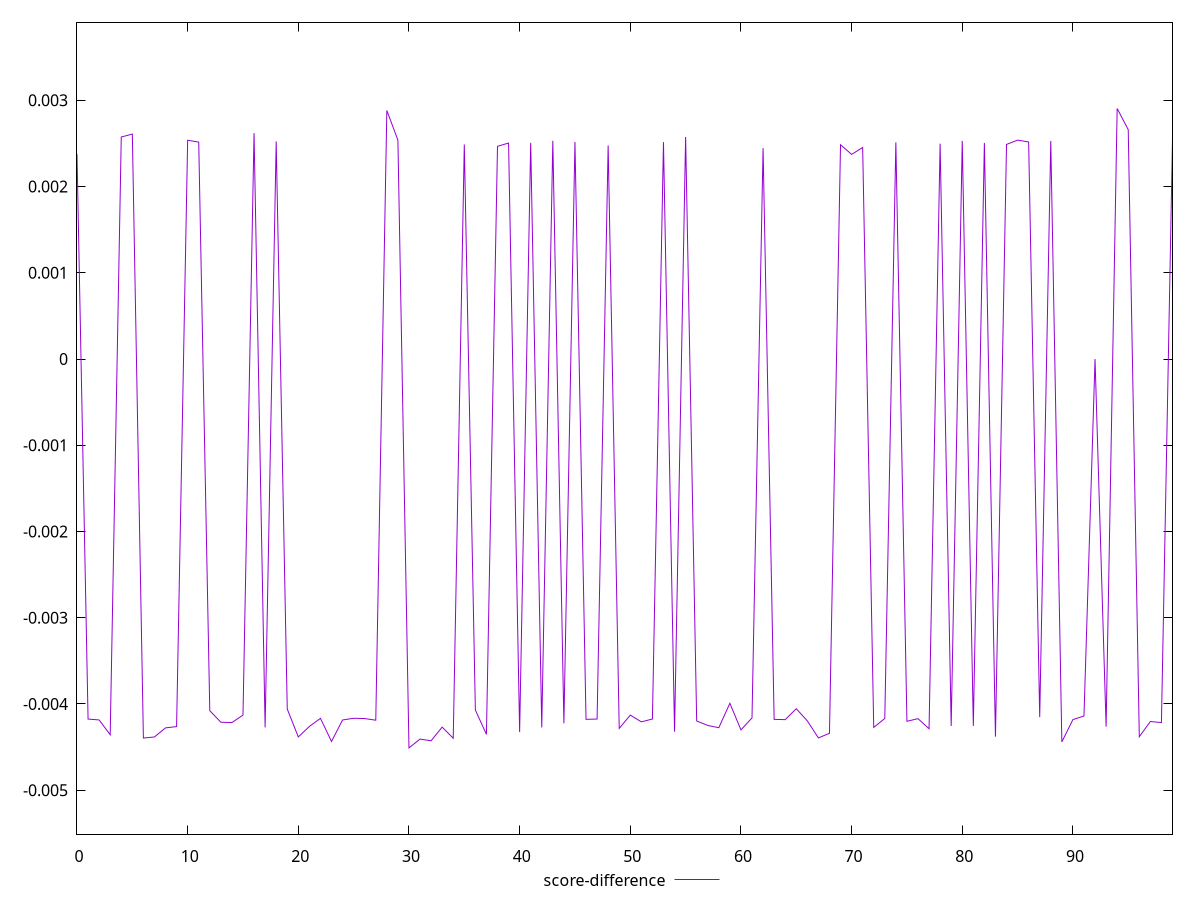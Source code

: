 reset

$scoreDifference <<EOF
0 0.002376775443869541
1 -0.004175538711993951
2 -0.00418585380326659
3 -0.004357645800858298
4 0.0025745586655055355
5 0.0026091615117135227
6 -0.004396073163237155
7 -0.004383056600920263
8 -0.004277836187625015
9 -0.0042629539058473085
10 0.0025377010995562468
11 0.0025155530081407054
12 -0.00407801832143335
13 -0.004212345620278621
14 -0.004216178919614519
15 -0.004129769328097286
16 0.002620722973907799
17 -0.004273085322524803
18 0.0025238441762447297
19 -0.0040590625437231884
20 -0.004382976205819242
21 -0.004261251647408046
22 -0.004167058813513433
23 -0.0044351351233052425
24 -0.004186451771602326
25 -0.004166415480201033
26 -0.0041696819380333625
27 -0.004188914941564712
28 0.002882299792573031
29 0.002538257942433333
30 -0.004510134842865341
31 -0.00440778443790941
32 -0.0044273374004335595
33 -0.004269331302416255
34 -0.004397850285825686
35 0.0024884437783305093
36 -0.004070873308036136
37 -0.004353025341388603
38 0.0024668942322921186
39 0.002504592020695076
40 -0.0043267102501504204
41 0.0025071268129559423
42 -0.004272619962885813
43 0.0025307334072658862
44 -0.004225208493008345
45 0.002518436067673704
46 -0.004178803983459054
47 -0.004175289473100427
48 0.002476444390735624
49 -0.004284125466252351
50 -0.00412989272189874
51 -0.004207939272826375
52 -0.00417493295360267
53 0.002515482288328699
54 -0.004322054771389203
55 0.0025753990368505477
56 -0.004197941978984774
57 -0.004249633587607779
58 -0.004275962581045465
59 -0.003992683027858166
60 -0.004300550247006993
61 -0.004162589078973997
62 0.002445376718696648
63 -0.004179195272491729
64 -0.004182294599200229
65 -0.0040558937425726
66 -0.004196781461492835
67 -0.004394158811925517
68 -0.004340712537513123
69 0.0024849591866396483
70 0.0023733598472410657
71 0.0024533217274060794
72 -0.004272605005150485
73 -0.004168703570960339
74 0.0025129647991495776
75 -0.004201407567583868
76 -0.004170990383317872
77 -0.004287956605778085
78 0.0024977014938036193
79 -0.0042563204033185895
80 0.0025289933351283957
81 -0.004255409058110346
82 0.0025059765816525716
83 -0.004380083957638456
84 0.002488474197904147
85 0.002538419088067614
86 0.0025172212219086634
87 -0.00415344950868691
88 0.0025291359558365836
89 -0.004440927337246889
90 -0.004181591122720993
91 -0.004140337409156878
92 -8.945789222170042e-7
93 -0.004263688015951015
94 0.002905161057981767
95 0.002660213338313502
96 -0.004380438967616926
97 -0.004204394343870441
98 -0.004215885923518023
99 0.0025458869051329016
EOF

set key outside below
set xrange [0:99]
set yrange [-0.005510134842865341:0.003905161057981767]
set trange [-0.005510134842865341:0.003905161057981767]
set terminal svg size 640, 500 enhanced background rgb 'white'
set output "reprap/largest-contentful-paint/samples/pages+cached+noadtech/score-difference/values.svg"

plot $scoreDifference title "score-difference" with line

reset

